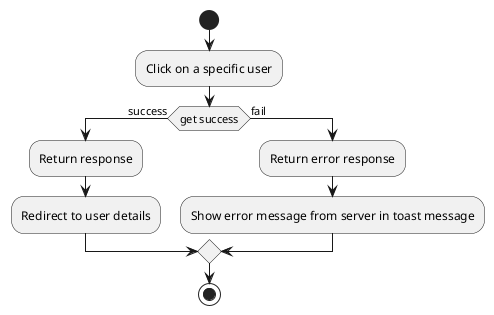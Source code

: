 @startuml
start
:Click on a specific user;
if (get success) then (success)
    :Return response;
    :Redirect to user details;
else (fail)
    :Return error response;
    :Show error message from server in toast message;
endif
stop
@enduml